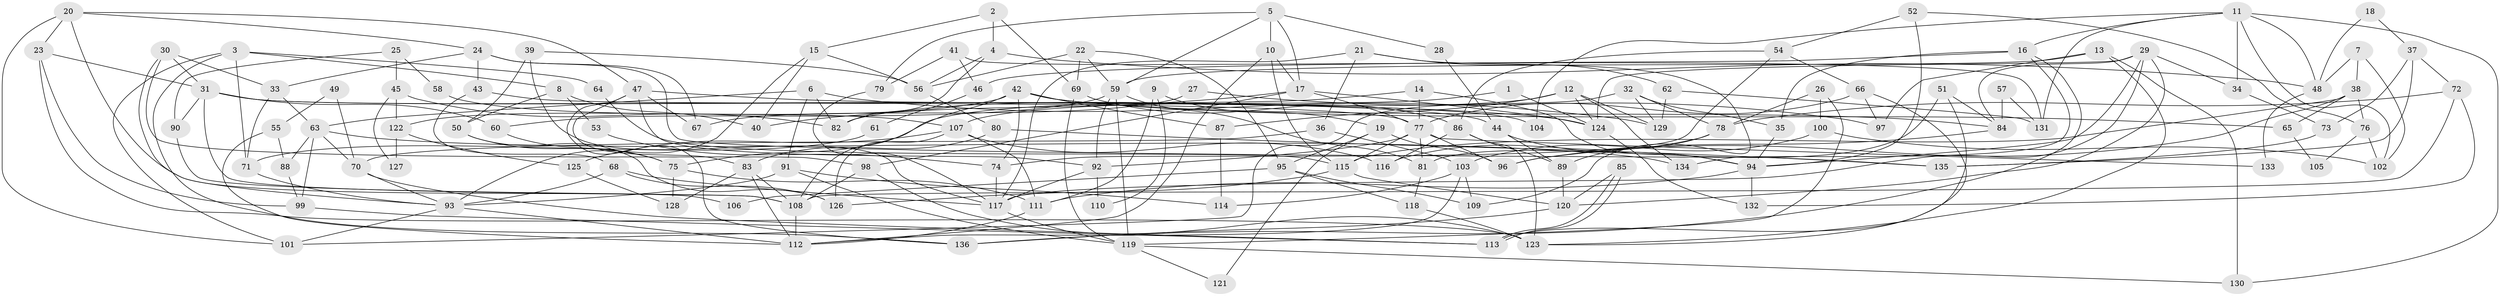 // coarse degree distribution, {5: 0.21818181818181817, 7: 0.12727272727272726, 9: 0.05454545454545454, 3: 0.12727272727272726, 6: 0.07272727272727272, 2: 0.09090909090909091, 14: 0.03636363636363636, 11: 0.01818181818181818, 4: 0.12727272727272726, 8: 0.05454545454545454, 10: 0.05454545454545454, 12: 0.01818181818181818}
// Generated by graph-tools (version 1.1) at 2025/37/03/04/25 23:37:05]
// undirected, 136 vertices, 272 edges
graph export_dot {
  node [color=gray90,style=filled];
  1;
  2;
  3;
  4;
  5;
  6;
  7;
  8;
  9;
  10;
  11;
  12;
  13;
  14;
  15;
  16;
  17;
  18;
  19;
  20;
  21;
  22;
  23;
  24;
  25;
  26;
  27;
  28;
  29;
  30;
  31;
  32;
  33;
  34;
  35;
  36;
  37;
  38;
  39;
  40;
  41;
  42;
  43;
  44;
  45;
  46;
  47;
  48;
  49;
  50;
  51;
  52;
  53;
  54;
  55;
  56;
  57;
  58;
  59;
  60;
  61;
  62;
  63;
  64;
  65;
  66;
  67;
  68;
  69;
  70;
  71;
  72;
  73;
  74;
  75;
  76;
  77;
  78;
  79;
  80;
  81;
  82;
  83;
  84;
  85;
  86;
  87;
  88;
  89;
  90;
  91;
  92;
  93;
  94;
  95;
  96;
  97;
  98;
  99;
  100;
  101;
  102;
  103;
  104;
  105;
  106;
  107;
  108;
  109;
  110;
  111;
  112;
  113;
  114;
  115;
  116;
  117;
  118;
  119;
  120;
  121;
  122;
  123;
  124;
  125;
  126;
  127;
  128;
  129;
  130;
  131;
  132;
  133;
  134;
  135;
  136;
  1 -- 107;
  1 -- 124;
  2 -- 69;
  2 -- 15;
  2 -- 4;
  3 -- 8;
  3 -- 136;
  3 -- 64;
  3 -- 71;
  3 -- 101;
  4 -- 56;
  4 -- 48;
  4 -- 82;
  5 -- 10;
  5 -- 17;
  5 -- 28;
  5 -- 59;
  5 -- 79;
  6 -- 91;
  6 -- 129;
  6 -- 63;
  6 -- 82;
  7 -- 38;
  7 -- 102;
  7 -- 48;
  8 -- 50;
  8 -- 40;
  8 -- 53;
  9 -- 111;
  9 -- 19;
  9 -- 110;
  10 -- 17;
  10 -- 112;
  10 -- 115;
  11 -- 48;
  11 -- 102;
  11 -- 16;
  11 -- 34;
  11 -- 104;
  11 -- 130;
  11 -- 131;
  12 -- 82;
  12 -- 134;
  12 -- 87;
  12 -- 124;
  12 -- 129;
  13 -- 130;
  13 -- 59;
  13 -- 97;
  13 -- 123;
  14 -- 94;
  14 -- 77;
  14 -- 75;
  15 -- 93;
  15 -- 56;
  15 -- 40;
  16 -- 136;
  16 -- 35;
  16 -- 46;
  16 -- 134;
  17 -- 77;
  17 -- 124;
  17 -- 40;
  17 -- 98;
  18 -- 37;
  18 -- 48;
  19 -- 95;
  19 -- 96;
  19 -- 121;
  20 -- 23;
  20 -- 101;
  20 -- 24;
  20 -- 47;
  20 -- 106;
  21 -- 117;
  21 -- 36;
  21 -- 62;
  21 -- 109;
  22 -- 59;
  22 -- 95;
  22 -- 56;
  22 -- 69;
  23 -- 123;
  23 -- 99;
  23 -- 31;
  24 -- 33;
  24 -- 43;
  24 -- 67;
  24 -- 135;
  25 -- 90;
  25 -- 45;
  25 -- 58;
  26 -- 119;
  26 -- 78;
  26 -- 100;
  27 -- 97;
  27 -- 67;
  28 -- 44;
  29 -- 117;
  29 -- 34;
  29 -- 84;
  29 -- 94;
  29 -- 120;
  29 -- 124;
  30 -- 98;
  30 -- 31;
  30 -- 33;
  30 -- 93;
  31 -- 44;
  31 -- 60;
  31 -- 90;
  31 -- 104;
  31 -- 108;
  32 -- 101;
  32 -- 35;
  32 -- 78;
  32 -- 129;
  33 -- 71;
  33 -- 63;
  34 -- 73;
  35 -- 94;
  36 -- 70;
  36 -- 103;
  37 -- 72;
  37 -- 135;
  37 -- 73;
  38 -- 96;
  38 -- 115;
  38 -- 65;
  38 -- 76;
  39 -- 50;
  39 -- 117;
  39 -- 56;
  41 -- 79;
  41 -- 131;
  41 -- 46;
  42 -- 108;
  42 -- 84;
  42 -- 65;
  42 -- 74;
  42 -- 87;
  42 -- 122;
  43 -- 77;
  43 -- 68;
  44 -- 94;
  44 -- 89;
  45 -- 82;
  45 -- 122;
  45 -- 127;
  46 -- 61;
  47 -- 124;
  47 -- 67;
  47 -- 83;
  47 -- 92;
  47 -- 136;
  48 -- 133;
  49 -- 55;
  49 -- 70;
  50 -- 75;
  50 -- 126;
  51 -- 81;
  51 -- 113;
  51 -- 84;
  52 -- 94;
  52 -- 54;
  52 -- 76;
  53 -- 74;
  54 -- 74;
  54 -- 86;
  54 -- 66;
  55 -- 88;
  55 -- 112;
  56 -- 80;
  57 -- 131;
  57 -- 84;
  58 -- 107;
  59 -- 92;
  59 -- 60;
  59 -- 81;
  59 -- 119;
  60 -- 75;
  61 -- 71;
  62 -- 129;
  62 -- 131;
  63 -- 70;
  63 -- 88;
  63 -- 99;
  63 -- 134;
  64 -- 115;
  65 -- 105;
  66 -- 123;
  66 -- 77;
  66 -- 97;
  68 -- 93;
  68 -- 117;
  68 -- 126;
  69 -- 119;
  69 -- 86;
  70 -- 93;
  70 -- 113;
  71 -- 93;
  72 -- 78;
  72 -- 132;
  72 -- 108;
  73 -- 135;
  74 -- 117;
  75 -- 111;
  75 -- 128;
  76 -- 102;
  76 -- 105;
  77 -- 115;
  77 -- 81;
  77 -- 92;
  77 -- 96;
  77 -- 133;
  78 -- 89;
  78 -- 116;
  79 -- 117;
  80 -- 83;
  80 -- 135;
  81 -- 118;
  83 -- 108;
  83 -- 112;
  83 -- 128;
  84 -- 96;
  85 -- 120;
  85 -- 113;
  85 -- 113;
  86 -- 123;
  86 -- 89;
  86 -- 116;
  87 -- 114;
  88 -- 99;
  89 -- 120;
  90 -- 108;
  91 -- 93;
  91 -- 119;
  91 -- 114;
  92 -- 110;
  92 -- 117;
  93 -- 112;
  93 -- 101;
  94 -- 111;
  94 -- 132;
  95 -- 118;
  95 -- 109;
  95 -- 106;
  98 -- 108;
  98 -- 123;
  99 -- 113;
  100 -- 103;
  100 -- 102;
  103 -- 112;
  103 -- 114;
  103 -- 109;
  107 -- 111;
  107 -- 116;
  107 -- 125;
  107 -- 126;
  108 -- 112;
  111 -- 112;
  115 -- 126;
  115 -- 120;
  117 -- 119;
  118 -- 123;
  119 -- 121;
  119 -- 130;
  120 -- 136;
  122 -- 125;
  122 -- 127;
  124 -- 132;
  125 -- 128;
}
